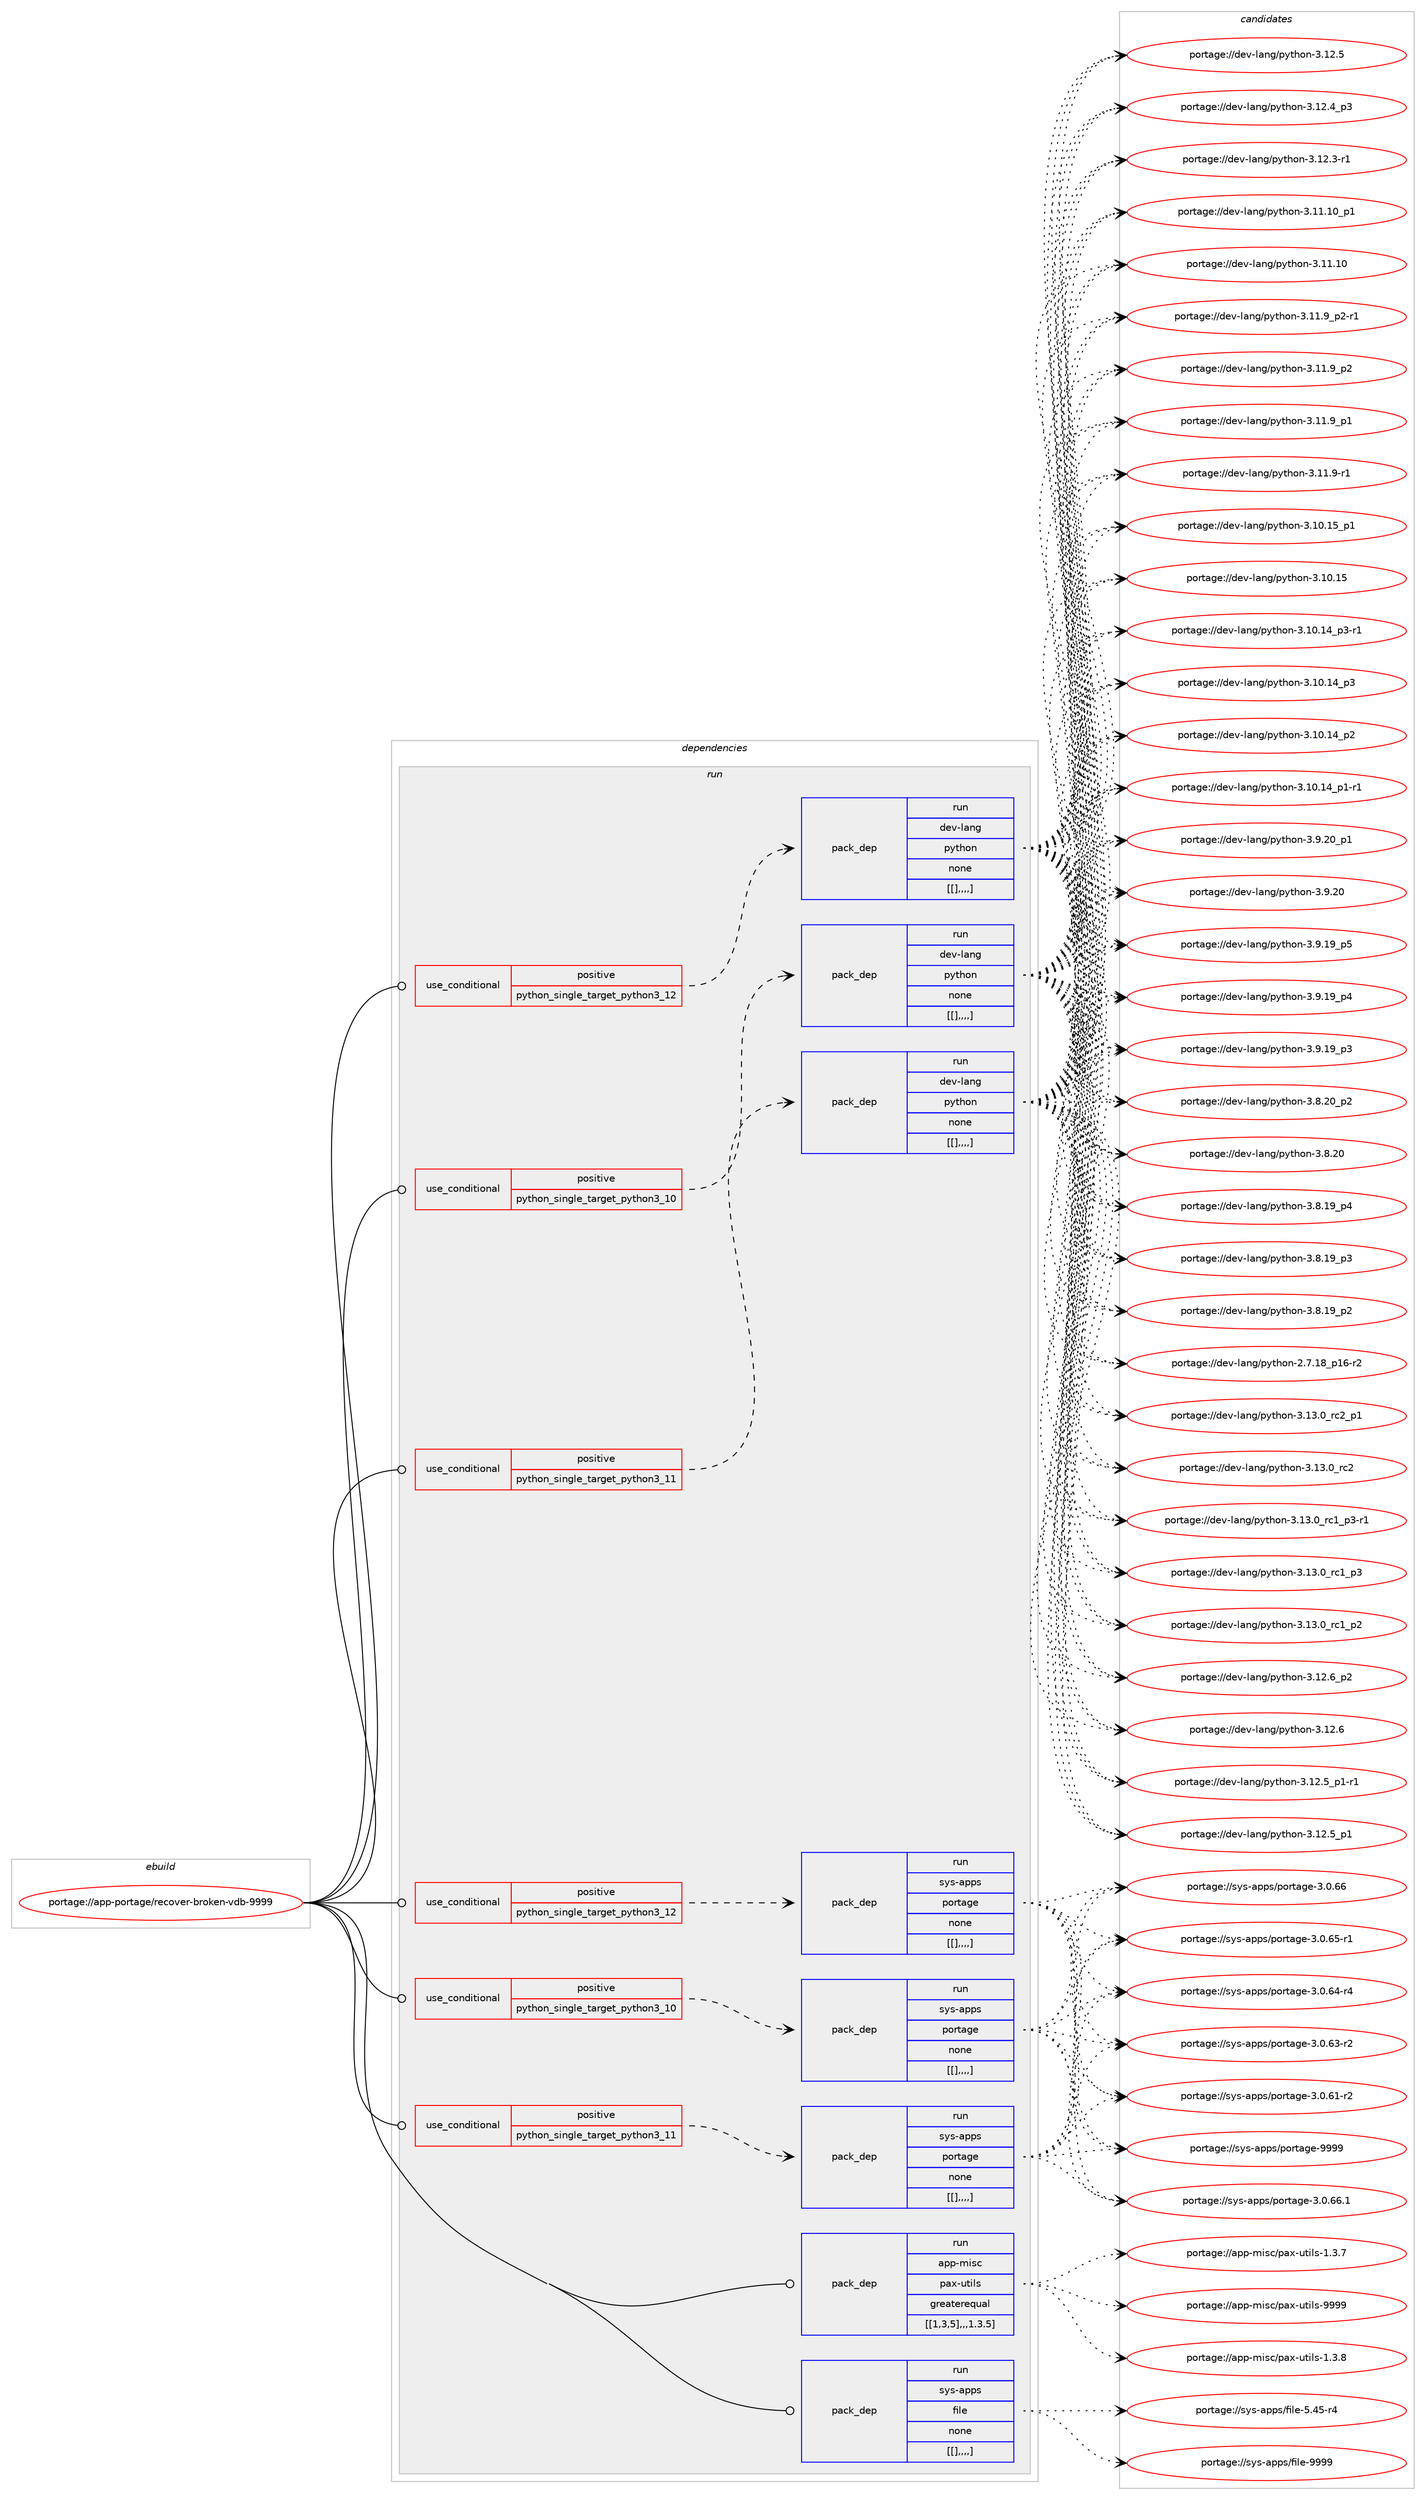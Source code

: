 digraph prolog {

# *************
# Graph options
# *************

newrank=true;
concentrate=true;
compound=true;
graph [rankdir=LR,fontname=Helvetica,fontsize=10,ranksep=1.5];#, ranksep=2.5, nodesep=0.2];
edge  [arrowhead=vee];
node  [fontname=Helvetica,fontsize=10];

# **********
# The ebuild
# **********

subgraph cluster_leftcol {
color=gray;
label=<<i>ebuild</i>>;
id [label="portage://app-portage/recover-broken-vdb-9999", color=red, width=4, href="../app-portage/recover-broken-vdb-9999.svg"];
}

# ****************
# The dependencies
# ****************

subgraph cluster_midcol {
color=gray;
label=<<i>dependencies</i>>;
subgraph cluster_compile {
fillcolor="#eeeeee";
style=filled;
label=<<i>compile</i>>;
}
subgraph cluster_compileandrun {
fillcolor="#eeeeee";
style=filled;
label=<<i>compile and run</i>>;
}
subgraph cluster_run {
fillcolor="#eeeeee";
style=filled;
label=<<i>run</i>>;
subgraph cond14597 {
dependency51859 [label=<<TABLE BORDER="0" CELLBORDER="1" CELLSPACING="0" CELLPADDING="4"><TR><TD ROWSPAN="3" CELLPADDING="10">use_conditional</TD></TR><TR><TD>positive</TD></TR><TR><TD>python_single_target_python3_10</TD></TR></TABLE>>, shape=none, color=red];
subgraph pack36786 {
dependency51860 [label=<<TABLE BORDER="0" CELLBORDER="1" CELLSPACING="0" CELLPADDING="4" WIDTH="220"><TR><TD ROWSPAN="6" CELLPADDING="30">pack_dep</TD></TR><TR><TD WIDTH="110">run</TD></TR><TR><TD>dev-lang</TD></TR><TR><TD>python</TD></TR><TR><TD>none</TD></TR><TR><TD>[[],,,,]</TD></TR></TABLE>>, shape=none, color=blue];
}
dependency51859:e -> dependency51860:w [weight=20,style="dashed",arrowhead="vee"];
}
id:e -> dependency51859:w [weight=20,style="solid",arrowhead="odot"];
subgraph cond14598 {
dependency51861 [label=<<TABLE BORDER="0" CELLBORDER="1" CELLSPACING="0" CELLPADDING="4"><TR><TD ROWSPAN="3" CELLPADDING="10">use_conditional</TD></TR><TR><TD>positive</TD></TR><TR><TD>python_single_target_python3_10</TD></TR></TABLE>>, shape=none, color=red];
subgraph pack36787 {
dependency51862 [label=<<TABLE BORDER="0" CELLBORDER="1" CELLSPACING="0" CELLPADDING="4" WIDTH="220"><TR><TD ROWSPAN="6" CELLPADDING="30">pack_dep</TD></TR><TR><TD WIDTH="110">run</TD></TR><TR><TD>sys-apps</TD></TR><TR><TD>portage</TD></TR><TR><TD>none</TD></TR><TR><TD>[[],,,,]</TD></TR></TABLE>>, shape=none, color=blue];
}
dependency51861:e -> dependency51862:w [weight=20,style="dashed",arrowhead="vee"];
}
id:e -> dependency51861:w [weight=20,style="solid",arrowhead="odot"];
subgraph cond14599 {
dependency51863 [label=<<TABLE BORDER="0" CELLBORDER="1" CELLSPACING="0" CELLPADDING="4"><TR><TD ROWSPAN="3" CELLPADDING="10">use_conditional</TD></TR><TR><TD>positive</TD></TR><TR><TD>python_single_target_python3_11</TD></TR></TABLE>>, shape=none, color=red];
subgraph pack36788 {
dependency51864 [label=<<TABLE BORDER="0" CELLBORDER="1" CELLSPACING="0" CELLPADDING="4" WIDTH="220"><TR><TD ROWSPAN="6" CELLPADDING="30">pack_dep</TD></TR><TR><TD WIDTH="110">run</TD></TR><TR><TD>dev-lang</TD></TR><TR><TD>python</TD></TR><TR><TD>none</TD></TR><TR><TD>[[],,,,]</TD></TR></TABLE>>, shape=none, color=blue];
}
dependency51863:e -> dependency51864:w [weight=20,style="dashed",arrowhead="vee"];
}
id:e -> dependency51863:w [weight=20,style="solid",arrowhead="odot"];
subgraph cond14600 {
dependency51865 [label=<<TABLE BORDER="0" CELLBORDER="1" CELLSPACING="0" CELLPADDING="4"><TR><TD ROWSPAN="3" CELLPADDING="10">use_conditional</TD></TR><TR><TD>positive</TD></TR><TR><TD>python_single_target_python3_11</TD></TR></TABLE>>, shape=none, color=red];
subgraph pack36789 {
dependency51866 [label=<<TABLE BORDER="0" CELLBORDER="1" CELLSPACING="0" CELLPADDING="4" WIDTH="220"><TR><TD ROWSPAN="6" CELLPADDING="30">pack_dep</TD></TR><TR><TD WIDTH="110">run</TD></TR><TR><TD>sys-apps</TD></TR><TR><TD>portage</TD></TR><TR><TD>none</TD></TR><TR><TD>[[],,,,]</TD></TR></TABLE>>, shape=none, color=blue];
}
dependency51865:e -> dependency51866:w [weight=20,style="dashed",arrowhead="vee"];
}
id:e -> dependency51865:w [weight=20,style="solid",arrowhead="odot"];
subgraph cond14601 {
dependency51867 [label=<<TABLE BORDER="0" CELLBORDER="1" CELLSPACING="0" CELLPADDING="4"><TR><TD ROWSPAN="3" CELLPADDING="10">use_conditional</TD></TR><TR><TD>positive</TD></TR><TR><TD>python_single_target_python3_12</TD></TR></TABLE>>, shape=none, color=red];
subgraph pack36790 {
dependency51868 [label=<<TABLE BORDER="0" CELLBORDER="1" CELLSPACING="0" CELLPADDING="4" WIDTH="220"><TR><TD ROWSPAN="6" CELLPADDING="30">pack_dep</TD></TR><TR><TD WIDTH="110">run</TD></TR><TR><TD>dev-lang</TD></TR><TR><TD>python</TD></TR><TR><TD>none</TD></TR><TR><TD>[[],,,,]</TD></TR></TABLE>>, shape=none, color=blue];
}
dependency51867:e -> dependency51868:w [weight=20,style="dashed",arrowhead="vee"];
}
id:e -> dependency51867:w [weight=20,style="solid",arrowhead="odot"];
subgraph cond14602 {
dependency51869 [label=<<TABLE BORDER="0" CELLBORDER="1" CELLSPACING="0" CELLPADDING="4"><TR><TD ROWSPAN="3" CELLPADDING="10">use_conditional</TD></TR><TR><TD>positive</TD></TR><TR><TD>python_single_target_python3_12</TD></TR></TABLE>>, shape=none, color=red];
subgraph pack36791 {
dependency51870 [label=<<TABLE BORDER="0" CELLBORDER="1" CELLSPACING="0" CELLPADDING="4" WIDTH="220"><TR><TD ROWSPAN="6" CELLPADDING="30">pack_dep</TD></TR><TR><TD WIDTH="110">run</TD></TR><TR><TD>sys-apps</TD></TR><TR><TD>portage</TD></TR><TR><TD>none</TD></TR><TR><TD>[[],,,,]</TD></TR></TABLE>>, shape=none, color=blue];
}
dependency51869:e -> dependency51870:w [weight=20,style="dashed",arrowhead="vee"];
}
id:e -> dependency51869:w [weight=20,style="solid",arrowhead="odot"];
subgraph pack36792 {
dependency51871 [label=<<TABLE BORDER="0" CELLBORDER="1" CELLSPACING="0" CELLPADDING="4" WIDTH="220"><TR><TD ROWSPAN="6" CELLPADDING="30">pack_dep</TD></TR><TR><TD WIDTH="110">run</TD></TR><TR><TD>app-misc</TD></TR><TR><TD>pax-utils</TD></TR><TR><TD>greaterequal</TD></TR><TR><TD>[[1,3,5],,,1.3.5]</TD></TR></TABLE>>, shape=none, color=blue];
}
id:e -> dependency51871:w [weight=20,style="solid",arrowhead="odot"];
subgraph pack36793 {
dependency51872 [label=<<TABLE BORDER="0" CELLBORDER="1" CELLSPACING="0" CELLPADDING="4" WIDTH="220"><TR><TD ROWSPAN="6" CELLPADDING="30">pack_dep</TD></TR><TR><TD WIDTH="110">run</TD></TR><TR><TD>sys-apps</TD></TR><TR><TD>file</TD></TR><TR><TD>none</TD></TR><TR><TD>[[],,,,]</TD></TR></TABLE>>, shape=none, color=blue];
}
id:e -> dependency51872:w [weight=20,style="solid",arrowhead="odot"];
}
}

# **************
# The candidates
# **************

subgraph cluster_choices {
rank=same;
color=gray;
label=<<i>candidates</i>>;

subgraph choice36786 {
color=black;
nodesep=1;
choice100101118451089711010347112121116104111110455146495146489511499509511249 [label="portage://dev-lang/python-3.13.0_rc2_p1", color=red, width=4,href="../dev-lang/python-3.13.0_rc2_p1.svg"];
choice10010111845108971101034711212111610411111045514649514648951149950 [label="portage://dev-lang/python-3.13.0_rc2", color=red, width=4,href="../dev-lang/python-3.13.0_rc2.svg"];
choice1001011184510897110103471121211161041111104551464951464895114994995112514511449 [label="portage://dev-lang/python-3.13.0_rc1_p3-r1", color=red, width=4,href="../dev-lang/python-3.13.0_rc1_p3-r1.svg"];
choice100101118451089711010347112121116104111110455146495146489511499499511251 [label="portage://dev-lang/python-3.13.0_rc1_p3", color=red, width=4,href="../dev-lang/python-3.13.0_rc1_p3.svg"];
choice100101118451089711010347112121116104111110455146495146489511499499511250 [label="portage://dev-lang/python-3.13.0_rc1_p2", color=red, width=4,href="../dev-lang/python-3.13.0_rc1_p2.svg"];
choice100101118451089711010347112121116104111110455146495046549511250 [label="portage://dev-lang/python-3.12.6_p2", color=red, width=4,href="../dev-lang/python-3.12.6_p2.svg"];
choice10010111845108971101034711212111610411111045514649504654 [label="portage://dev-lang/python-3.12.6", color=red, width=4,href="../dev-lang/python-3.12.6.svg"];
choice1001011184510897110103471121211161041111104551464950465395112494511449 [label="portage://dev-lang/python-3.12.5_p1-r1", color=red, width=4,href="../dev-lang/python-3.12.5_p1-r1.svg"];
choice100101118451089711010347112121116104111110455146495046539511249 [label="portage://dev-lang/python-3.12.5_p1", color=red, width=4,href="../dev-lang/python-3.12.5_p1.svg"];
choice10010111845108971101034711212111610411111045514649504653 [label="portage://dev-lang/python-3.12.5", color=red, width=4,href="../dev-lang/python-3.12.5.svg"];
choice100101118451089711010347112121116104111110455146495046529511251 [label="portage://dev-lang/python-3.12.4_p3", color=red, width=4,href="../dev-lang/python-3.12.4_p3.svg"];
choice100101118451089711010347112121116104111110455146495046514511449 [label="portage://dev-lang/python-3.12.3-r1", color=red, width=4,href="../dev-lang/python-3.12.3-r1.svg"];
choice10010111845108971101034711212111610411111045514649494649489511249 [label="portage://dev-lang/python-3.11.10_p1", color=red, width=4,href="../dev-lang/python-3.11.10_p1.svg"];
choice1001011184510897110103471121211161041111104551464949464948 [label="portage://dev-lang/python-3.11.10", color=red, width=4,href="../dev-lang/python-3.11.10.svg"];
choice1001011184510897110103471121211161041111104551464949465795112504511449 [label="portage://dev-lang/python-3.11.9_p2-r1", color=red, width=4,href="../dev-lang/python-3.11.9_p2-r1.svg"];
choice100101118451089711010347112121116104111110455146494946579511250 [label="portage://dev-lang/python-3.11.9_p2", color=red, width=4,href="../dev-lang/python-3.11.9_p2.svg"];
choice100101118451089711010347112121116104111110455146494946579511249 [label="portage://dev-lang/python-3.11.9_p1", color=red, width=4,href="../dev-lang/python-3.11.9_p1.svg"];
choice100101118451089711010347112121116104111110455146494946574511449 [label="portage://dev-lang/python-3.11.9-r1", color=red, width=4,href="../dev-lang/python-3.11.9-r1.svg"];
choice10010111845108971101034711212111610411111045514649484649539511249 [label="portage://dev-lang/python-3.10.15_p1", color=red, width=4,href="../dev-lang/python-3.10.15_p1.svg"];
choice1001011184510897110103471121211161041111104551464948464953 [label="portage://dev-lang/python-3.10.15", color=red, width=4,href="../dev-lang/python-3.10.15.svg"];
choice100101118451089711010347112121116104111110455146494846495295112514511449 [label="portage://dev-lang/python-3.10.14_p3-r1", color=red, width=4,href="../dev-lang/python-3.10.14_p3-r1.svg"];
choice10010111845108971101034711212111610411111045514649484649529511251 [label="portage://dev-lang/python-3.10.14_p3", color=red, width=4,href="../dev-lang/python-3.10.14_p3.svg"];
choice10010111845108971101034711212111610411111045514649484649529511250 [label="portage://dev-lang/python-3.10.14_p2", color=red, width=4,href="../dev-lang/python-3.10.14_p2.svg"];
choice100101118451089711010347112121116104111110455146494846495295112494511449 [label="portage://dev-lang/python-3.10.14_p1-r1", color=red, width=4,href="../dev-lang/python-3.10.14_p1-r1.svg"];
choice100101118451089711010347112121116104111110455146574650489511249 [label="portage://dev-lang/python-3.9.20_p1", color=red, width=4,href="../dev-lang/python-3.9.20_p1.svg"];
choice10010111845108971101034711212111610411111045514657465048 [label="portage://dev-lang/python-3.9.20", color=red, width=4,href="../dev-lang/python-3.9.20.svg"];
choice100101118451089711010347112121116104111110455146574649579511253 [label="portage://dev-lang/python-3.9.19_p5", color=red, width=4,href="../dev-lang/python-3.9.19_p5.svg"];
choice100101118451089711010347112121116104111110455146574649579511252 [label="portage://dev-lang/python-3.9.19_p4", color=red, width=4,href="../dev-lang/python-3.9.19_p4.svg"];
choice100101118451089711010347112121116104111110455146574649579511251 [label="portage://dev-lang/python-3.9.19_p3", color=red, width=4,href="../dev-lang/python-3.9.19_p3.svg"];
choice100101118451089711010347112121116104111110455146564650489511250 [label="portage://dev-lang/python-3.8.20_p2", color=red, width=4,href="../dev-lang/python-3.8.20_p2.svg"];
choice10010111845108971101034711212111610411111045514656465048 [label="portage://dev-lang/python-3.8.20", color=red, width=4,href="../dev-lang/python-3.8.20.svg"];
choice100101118451089711010347112121116104111110455146564649579511252 [label="portage://dev-lang/python-3.8.19_p4", color=red, width=4,href="../dev-lang/python-3.8.19_p4.svg"];
choice100101118451089711010347112121116104111110455146564649579511251 [label="portage://dev-lang/python-3.8.19_p3", color=red, width=4,href="../dev-lang/python-3.8.19_p3.svg"];
choice100101118451089711010347112121116104111110455146564649579511250 [label="portage://dev-lang/python-3.8.19_p2", color=red, width=4,href="../dev-lang/python-3.8.19_p2.svg"];
choice100101118451089711010347112121116104111110455046554649569511249544511450 [label="portage://dev-lang/python-2.7.18_p16-r2", color=red, width=4,href="../dev-lang/python-2.7.18_p16-r2.svg"];
dependency51860:e -> choice100101118451089711010347112121116104111110455146495146489511499509511249:w [style=dotted,weight="100"];
dependency51860:e -> choice10010111845108971101034711212111610411111045514649514648951149950:w [style=dotted,weight="100"];
dependency51860:e -> choice1001011184510897110103471121211161041111104551464951464895114994995112514511449:w [style=dotted,weight="100"];
dependency51860:e -> choice100101118451089711010347112121116104111110455146495146489511499499511251:w [style=dotted,weight="100"];
dependency51860:e -> choice100101118451089711010347112121116104111110455146495146489511499499511250:w [style=dotted,weight="100"];
dependency51860:e -> choice100101118451089711010347112121116104111110455146495046549511250:w [style=dotted,weight="100"];
dependency51860:e -> choice10010111845108971101034711212111610411111045514649504654:w [style=dotted,weight="100"];
dependency51860:e -> choice1001011184510897110103471121211161041111104551464950465395112494511449:w [style=dotted,weight="100"];
dependency51860:e -> choice100101118451089711010347112121116104111110455146495046539511249:w [style=dotted,weight="100"];
dependency51860:e -> choice10010111845108971101034711212111610411111045514649504653:w [style=dotted,weight="100"];
dependency51860:e -> choice100101118451089711010347112121116104111110455146495046529511251:w [style=dotted,weight="100"];
dependency51860:e -> choice100101118451089711010347112121116104111110455146495046514511449:w [style=dotted,weight="100"];
dependency51860:e -> choice10010111845108971101034711212111610411111045514649494649489511249:w [style=dotted,weight="100"];
dependency51860:e -> choice1001011184510897110103471121211161041111104551464949464948:w [style=dotted,weight="100"];
dependency51860:e -> choice1001011184510897110103471121211161041111104551464949465795112504511449:w [style=dotted,weight="100"];
dependency51860:e -> choice100101118451089711010347112121116104111110455146494946579511250:w [style=dotted,weight="100"];
dependency51860:e -> choice100101118451089711010347112121116104111110455146494946579511249:w [style=dotted,weight="100"];
dependency51860:e -> choice100101118451089711010347112121116104111110455146494946574511449:w [style=dotted,weight="100"];
dependency51860:e -> choice10010111845108971101034711212111610411111045514649484649539511249:w [style=dotted,weight="100"];
dependency51860:e -> choice1001011184510897110103471121211161041111104551464948464953:w [style=dotted,weight="100"];
dependency51860:e -> choice100101118451089711010347112121116104111110455146494846495295112514511449:w [style=dotted,weight="100"];
dependency51860:e -> choice10010111845108971101034711212111610411111045514649484649529511251:w [style=dotted,weight="100"];
dependency51860:e -> choice10010111845108971101034711212111610411111045514649484649529511250:w [style=dotted,weight="100"];
dependency51860:e -> choice100101118451089711010347112121116104111110455146494846495295112494511449:w [style=dotted,weight="100"];
dependency51860:e -> choice100101118451089711010347112121116104111110455146574650489511249:w [style=dotted,weight="100"];
dependency51860:e -> choice10010111845108971101034711212111610411111045514657465048:w [style=dotted,weight="100"];
dependency51860:e -> choice100101118451089711010347112121116104111110455146574649579511253:w [style=dotted,weight="100"];
dependency51860:e -> choice100101118451089711010347112121116104111110455146574649579511252:w [style=dotted,weight="100"];
dependency51860:e -> choice100101118451089711010347112121116104111110455146574649579511251:w [style=dotted,weight="100"];
dependency51860:e -> choice100101118451089711010347112121116104111110455146564650489511250:w [style=dotted,weight="100"];
dependency51860:e -> choice10010111845108971101034711212111610411111045514656465048:w [style=dotted,weight="100"];
dependency51860:e -> choice100101118451089711010347112121116104111110455146564649579511252:w [style=dotted,weight="100"];
dependency51860:e -> choice100101118451089711010347112121116104111110455146564649579511251:w [style=dotted,weight="100"];
dependency51860:e -> choice100101118451089711010347112121116104111110455146564649579511250:w [style=dotted,weight="100"];
dependency51860:e -> choice100101118451089711010347112121116104111110455046554649569511249544511450:w [style=dotted,weight="100"];
}
subgraph choice36787 {
color=black;
nodesep=1;
choice115121115459711211211547112111114116971031014557575757 [label="portage://sys-apps/portage-9999", color=red, width=4,href="../sys-apps/portage-9999.svg"];
choice11512111545971121121154711211111411697103101455146484654544649 [label="portage://sys-apps/portage-3.0.66.1", color=red, width=4,href="../sys-apps/portage-3.0.66.1.svg"];
choice1151211154597112112115471121111141169710310145514648465454 [label="portage://sys-apps/portage-3.0.66", color=red, width=4,href="../sys-apps/portage-3.0.66.svg"];
choice11512111545971121121154711211111411697103101455146484654534511449 [label="portage://sys-apps/portage-3.0.65-r1", color=red, width=4,href="../sys-apps/portage-3.0.65-r1.svg"];
choice11512111545971121121154711211111411697103101455146484654524511452 [label="portage://sys-apps/portage-3.0.64-r4", color=red, width=4,href="../sys-apps/portage-3.0.64-r4.svg"];
choice11512111545971121121154711211111411697103101455146484654514511450 [label="portage://sys-apps/portage-3.0.63-r2", color=red, width=4,href="../sys-apps/portage-3.0.63-r2.svg"];
choice11512111545971121121154711211111411697103101455146484654494511450 [label="portage://sys-apps/portage-3.0.61-r2", color=red, width=4,href="../sys-apps/portage-3.0.61-r2.svg"];
dependency51862:e -> choice115121115459711211211547112111114116971031014557575757:w [style=dotted,weight="100"];
dependency51862:e -> choice11512111545971121121154711211111411697103101455146484654544649:w [style=dotted,weight="100"];
dependency51862:e -> choice1151211154597112112115471121111141169710310145514648465454:w [style=dotted,weight="100"];
dependency51862:e -> choice11512111545971121121154711211111411697103101455146484654534511449:w [style=dotted,weight="100"];
dependency51862:e -> choice11512111545971121121154711211111411697103101455146484654524511452:w [style=dotted,weight="100"];
dependency51862:e -> choice11512111545971121121154711211111411697103101455146484654514511450:w [style=dotted,weight="100"];
dependency51862:e -> choice11512111545971121121154711211111411697103101455146484654494511450:w [style=dotted,weight="100"];
}
subgraph choice36788 {
color=black;
nodesep=1;
choice100101118451089711010347112121116104111110455146495146489511499509511249 [label="portage://dev-lang/python-3.13.0_rc2_p1", color=red, width=4,href="../dev-lang/python-3.13.0_rc2_p1.svg"];
choice10010111845108971101034711212111610411111045514649514648951149950 [label="portage://dev-lang/python-3.13.0_rc2", color=red, width=4,href="../dev-lang/python-3.13.0_rc2.svg"];
choice1001011184510897110103471121211161041111104551464951464895114994995112514511449 [label="portage://dev-lang/python-3.13.0_rc1_p3-r1", color=red, width=4,href="../dev-lang/python-3.13.0_rc1_p3-r1.svg"];
choice100101118451089711010347112121116104111110455146495146489511499499511251 [label="portage://dev-lang/python-3.13.0_rc1_p3", color=red, width=4,href="../dev-lang/python-3.13.0_rc1_p3.svg"];
choice100101118451089711010347112121116104111110455146495146489511499499511250 [label="portage://dev-lang/python-3.13.0_rc1_p2", color=red, width=4,href="../dev-lang/python-3.13.0_rc1_p2.svg"];
choice100101118451089711010347112121116104111110455146495046549511250 [label="portage://dev-lang/python-3.12.6_p2", color=red, width=4,href="../dev-lang/python-3.12.6_p2.svg"];
choice10010111845108971101034711212111610411111045514649504654 [label="portage://dev-lang/python-3.12.6", color=red, width=4,href="../dev-lang/python-3.12.6.svg"];
choice1001011184510897110103471121211161041111104551464950465395112494511449 [label="portage://dev-lang/python-3.12.5_p1-r1", color=red, width=4,href="../dev-lang/python-3.12.5_p1-r1.svg"];
choice100101118451089711010347112121116104111110455146495046539511249 [label="portage://dev-lang/python-3.12.5_p1", color=red, width=4,href="../dev-lang/python-3.12.5_p1.svg"];
choice10010111845108971101034711212111610411111045514649504653 [label="portage://dev-lang/python-3.12.5", color=red, width=4,href="../dev-lang/python-3.12.5.svg"];
choice100101118451089711010347112121116104111110455146495046529511251 [label="portage://dev-lang/python-3.12.4_p3", color=red, width=4,href="../dev-lang/python-3.12.4_p3.svg"];
choice100101118451089711010347112121116104111110455146495046514511449 [label="portage://dev-lang/python-3.12.3-r1", color=red, width=4,href="../dev-lang/python-3.12.3-r1.svg"];
choice10010111845108971101034711212111610411111045514649494649489511249 [label="portage://dev-lang/python-3.11.10_p1", color=red, width=4,href="../dev-lang/python-3.11.10_p1.svg"];
choice1001011184510897110103471121211161041111104551464949464948 [label="portage://dev-lang/python-3.11.10", color=red, width=4,href="../dev-lang/python-3.11.10.svg"];
choice1001011184510897110103471121211161041111104551464949465795112504511449 [label="portage://dev-lang/python-3.11.9_p2-r1", color=red, width=4,href="../dev-lang/python-3.11.9_p2-r1.svg"];
choice100101118451089711010347112121116104111110455146494946579511250 [label="portage://dev-lang/python-3.11.9_p2", color=red, width=4,href="../dev-lang/python-3.11.9_p2.svg"];
choice100101118451089711010347112121116104111110455146494946579511249 [label="portage://dev-lang/python-3.11.9_p1", color=red, width=4,href="../dev-lang/python-3.11.9_p1.svg"];
choice100101118451089711010347112121116104111110455146494946574511449 [label="portage://dev-lang/python-3.11.9-r1", color=red, width=4,href="../dev-lang/python-3.11.9-r1.svg"];
choice10010111845108971101034711212111610411111045514649484649539511249 [label="portage://dev-lang/python-3.10.15_p1", color=red, width=4,href="../dev-lang/python-3.10.15_p1.svg"];
choice1001011184510897110103471121211161041111104551464948464953 [label="portage://dev-lang/python-3.10.15", color=red, width=4,href="../dev-lang/python-3.10.15.svg"];
choice100101118451089711010347112121116104111110455146494846495295112514511449 [label="portage://dev-lang/python-3.10.14_p3-r1", color=red, width=4,href="../dev-lang/python-3.10.14_p3-r1.svg"];
choice10010111845108971101034711212111610411111045514649484649529511251 [label="portage://dev-lang/python-3.10.14_p3", color=red, width=4,href="../dev-lang/python-3.10.14_p3.svg"];
choice10010111845108971101034711212111610411111045514649484649529511250 [label="portage://dev-lang/python-3.10.14_p2", color=red, width=4,href="../dev-lang/python-3.10.14_p2.svg"];
choice100101118451089711010347112121116104111110455146494846495295112494511449 [label="portage://dev-lang/python-3.10.14_p1-r1", color=red, width=4,href="../dev-lang/python-3.10.14_p1-r1.svg"];
choice100101118451089711010347112121116104111110455146574650489511249 [label="portage://dev-lang/python-3.9.20_p1", color=red, width=4,href="../dev-lang/python-3.9.20_p1.svg"];
choice10010111845108971101034711212111610411111045514657465048 [label="portage://dev-lang/python-3.9.20", color=red, width=4,href="../dev-lang/python-3.9.20.svg"];
choice100101118451089711010347112121116104111110455146574649579511253 [label="portage://dev-lang/python-3.9.19_p5", color=red, width=4,href="../dev-lang/python-3.9.19_p5.svg"];
choice100101118451089711010347112121116104111110455146574649579511252 [label="portage://dev-lang/python-3.9.19_p4", color=red, width=4,href="../dev-lang/python-3.9.19_p4.svg"];
choice100101118451089711010347112121116104111110455146574649579511251 [label="portage://dev-lang/python-3.9.19_p3", color=red, width=4,href="../dev-lang/python-3.9.19_p3.svg"];
choice100101118451089711010347112121116104111110455146564650489511250 [label="portage://dev-lang/python-3.8.20_p2", color=red, width=4,href="../dev-lang/python-3.8.20_p2.svg"];
choice10010111845108971101034711212111610411111045514656465048 [label="portage://dev-lang/python-3.8.20", color=red, width=4,href="../dev-lang/python-3.8.20.svg"];
choice100101118451089711010347112121116104111110455146564649579511252 [label="portage://dev-lang/python-3.8.19_p4", color=red, width=4,href="../dev-lang/python-3.8.19_p4.svg"];
choice100101118451089711010347112121116104111110455146564649579511251 [label="portage://dev-lang/python-3.8.19_p3", color=red, width=4,href="../dev-lang/python-3.8.19_p3.svg"];
choice100101118451089711010347112121116104111110455146564649579511250 [label="portage://dev-lang/python-3.8.19_p2", color=red, width=4,href="../dev-lang/python-3.8.19_p2.svg"];
choice100101118451089711010347112121116104111110455046554649569511249544511450 [label="portage://dev-lang/python-2.7.18_p16-r2", color=red, width=4,href="../dev-lang/python-2.7.18_p16-r2.svg"];
dependency51864:e -> choice100101118451089711010347112121116104111110455146495146489511499509511249:w [style=dotted,weight="100"];
dependency51864:e -> choice10010111845108971101034711212111610411111045514649514648951149950:w [style=dotted,weight="100"];
dependency51864:e -> choice1001011184510897110103471121211161041111104551464951464895114994995112514511449:w [style=dotted,weight="100"];
dependency51864:e -> choice100101118451089711010347112121116104111110455146495146489511499499511251:w [style=dotted,weight="100"];
dependency51864:e -> choice100101118451089711010347112121116104111110455146495146489511499499511250:w [style=dotted,weight="100"];
dependency51864:e -> choice100101118451089711010347112121116104111110455146495046549511250:w [style=dotted,weight="100"];
dependency51864:e -> choice10010111845108971101034711212111610411111045514649504654:w [style=dotted,weight="100"];
dependency51864:e -> choice1001011184510897110103471121211161041111104551464950465395112494511449:w [style=dotted,weight="100"];
dependency51864:e -> choice100101118451089711010347112121116104111110455146495046539511249:w [style=dotted,weight="100"];
dependency51864:e -> choice10010111845108971101034711212111610411111045514649504653:w [style=dotted,weight="100"];
dependency51864:e -> choice100101118451089711010347112121116104111110455146495046529511251:w [style=dotted,weight="100"];
dependency51864:e -> choice100101118451089711010347112121116104111110455146495046514511449:w [style=dotted,weight="100"];
dependency51864:e -> choice10010111845108971101034711212111610411111045514649494649489511249:w [style=dotted,weight="100"];
dependency51864:e -> choice1001011184510897110103471121211161041111104551464949464948:w [style=dotted,weight="100"];
dependency51864:e -> choice1001011184510897110103471121211161041111104551464949465795112504511449:w [style=dotted,weight="100"];
dependency51864:e -> choice100101118451089711010347112121116104111110455146494946579511250:w [style=dotted,weight="100"];
dependency51864:e -> choice100101118451089711010347112121116104111110455146494946579511249:w [style=dotted,weight="100"];
dependency51864:e -> choice100101118451089711010347112121116104111110455146494946574511449:w [style=dotted,weight="100"];
dependency51864:e -> choice10010111845108971101034711212111610411111045514649484649539511249:w [style=dotted,weight="100"];
dependency51864:e -> choice1001011184510897110103471121211161041111104551464948464953:w [style=dotted,weight="100"];
dependency51864:e -> choice100101118451089711010347112121116104111110455146494846495295112514511449:w [style=dotted,weight="100"];
dependency51864:e -> choice10010111845108971101034711212111610411111045514649484649529511251:w [style=dotted,weight="100"];
dependency51864:e -> choice10010111845108971101034711212111610411111045514649484649529511250:w [style=dotted,weight="100"];
dependency51864:e -> choice100101118451089711010347112121116104111110455146494846495295112494511449:w [style=dotted,weight="100"];
dependency51864:e -> choice100101118451089711010347112121116104111110455146574650489511249:w [style=dotted,weight="100"];
dependency51864:e -> choice10010111845108971101034711212111610411111045514657465048:w [style=dotted,weight="100"];
dependency51864:e -> choice100101118451089711010347112121116104111110455146574649579511253:w [style=dotted,weight="100"];
dependency51864:e -> choice100101118451089711010347112121116104111110455146574649579511252:w [style=dotted,weight="100"];
dependency51864:e -> choice100101118451089711010347112121116104111110455146574649579511251:w [style=dotted,weight="100"];
dependency51864:e -> choice100101118451089711010347112121116104111110455146564650489511250:w [style=dotted,weight="100"];
dependency51864:e -> choice10010111845108971101034711212111610411111045514656465048:w [style=dotted,weight="100"];
dependency51864:e -> choice100101118451089711010347112121116104111110455146564649579511252:w [style=dotted,weight="100"];
dependency51864:e -> choice100101118451089711010347112121116104111110455146564649579511251:w [style=dotted,weight="100"];
dependency51864:e -> choice100101118451089711010347112121116104111110455146564649579511250:w [style=dotted,weight="100"];
dependency51864:e -> choice100101118451089711010347112121116104111110455046554649569511249544511450:w [style=dotted,weight="100"];
}
subgraph choice36789 {
color=black;
nodesep=1;
choice115121115459711211211547112111114116971031014557575757 [label="portage://sys-apps/portage-9999", color=red, width=4,href="../sys-apps/portage-9999.svg"];
choice11512111545971121121154711211111411697103101455146484654544649 [label="portage://sys-apps/portage-3.0.66.1", color=red, width=4,href="../sys-apps/portage-3.0.66.1.svg"];
choice1151211154597112112115471121111141169710310145514648465454 [label="portage://sys-apps/portage-3.0.66", color=red, width=4,href="../sys-apps/portage-3.0.66.svg"];
choice11512111545971121121154711211111411697103101455146484654534511449 [label="portage://sys-apps/portage-3.0.65-r1", color=red, width=4,href="../sys-apps/portage-3.0.65-r1.svg"];
choice11512111545971121121154711211111411697103101455146484654524511452 [label="portage://sys-apps/portage-3.0.64-r4", color=red, width=4,href="../sys-apps/portage-3.0.64-r4.svg"];
choice11512111545971121121154711211111411697103101455146484654514511450 [label="portage://sys-apps/portage-3.0.63-r2", color=red, width=4,href="../sys-apps/portage-3.0.63-r2.svg"];
choice11512111545971121121154711211111411697103101455146484654494511450 [label="portage://sys-apps/portage-3.0.61-r2", color=red, width=4,href="../sys-apps/portage-3.0.61-r2.svg"];
dependency51866:e -> choice115121115459711211211547112111114116971031014557575757:w [style=dotted,weight="100"];
dependency51866:e -> choice11512111545971121121154711211111411697103101455146484654544649:w [style=dotted,weight="100"];
dependency51866:e -> choice1151211154597112112115471121111141169710310145514648465454:w [style=dotted,weight="100"];
dependency51866:e -> choice11512111545971121121154711211111411697103101455146484654534511449:w [style=dotted,weight="100"];
dependency51866:e -> choice11512111545971121121154711211111411697103101455146484654524511452:w [style=dotted,weight="100"];
dependency51866:e -> choice11512111545971121121154711211111411697103101455146484654514511450:w [style=dotted,weight="100"];
dependency51866:e -> choice11512111545971121121154711211111411697103101455146484654494511450:w [style=dotted,weight="100"];
}
subgraph choice36790 {
color=black;
nodesep=1;
choice100101118451089711010347112121116104111110455146495146489511499509511249 [label="portage://dev-lang/python-3.13.0_rc2_p1", color=red, width=4,href="../dev-lang/python-3.13.0_rc2_p1.svg"];
choice10010111845108971101034711212111610411111045514649514648951149950 [label="portage://dev-lang/python-3.13.0_rc2", color=red, width=4,href="../dev-lang/python-3.13.0_rc2.svg"];
choice1001011184510897110103471121211161041111104551464951464895114994995112514511449 [label="portage://dev-lang/python-3.13.0_rc1_p3-r1", color=red, width=4,href="../dev-lang/python-3.13.0_rc1_p3-r1.svg"];
choice100101118451089711010347112121116104111110455146495146489511499499511251 [label="portage://dev-lang/python-3.13.0_rc1_p3", color=red, width=4,href="../dev-lang/python-3.13.0_rc1_p3.svg"];
choice100101118451089711010347112121116104111110455146495146489511499499511250 [label="portage://dev-lang/python-3.13.0_rc1_p2", color=red, width=4,href="../dev-lang/python-3.13.0_rc1_p2.svg"];
choice100101118451089711010347112121116104111110455146495046549511250 [label="portage://dev-lang/python-3.12.6_p2", color=red, width=4,href="../dev-lang/python-3.12.6_p2.svg"];
choice10010111845108971101034711212111610411111045514649504654 [label="portage://dev-lang/python-3.12.6", color=red, width=4,href="../dev-lang/python-3.12.6.svg"];
choice1001011184510897110103471121211161041111104551464950465395112494511449 [label="portage://dev-lang/python-3.12.5_p1-r1", color=red, width=4,href="../dev-lang/python-3.12.5_p1-r1.svg"];
choice100101118451089711010347112121116104111110455146495046539511249 [label="portage://dev-lang/python-3.12.5_p1", color=red, width=4,href="../dev-lang/python-3.12.5_p1.svg"];
choice10010111845108971101034711212111610411111045514649504653 [label="portage://dev-lang/python-3.12.5", color=red, width=4,href="../dev-lang/python-3.12.5.svg"];
choice100101118451089711010347112121116104111110455146495046529511251 [label="portage://dev-lang/python-3.12.4_p3", color=red, width=4,href="../dev-lang/python-3.12.4_p3.svg"];
choice100101118451089711010347112121116104111110455146495046514511449 [label="portage://dev-lang/python-3.12.3-r1", color=red, width=4,href="../dev-lang/python-3.12.3-r1.svg"];
choice10010111845108971101034711212111610411111045514649494649489511249 [label="portage://dev-lang/python-3.11.10_p1", color=red, width=4,href="../dev-lang/python-3.11.10_p1.svg"];
choice1001011184510897110103471121211161041111104551464949464948 [label="portage://dev-lang/python-3.11.10", color=red, width=4,href="../dev-lang/python-3.11.10.svg"];
choice1001011184510897110103471121211161041111104551464949465795112504511449 [label="portage://dev-lang/python-3.11.9_p2-r1", color=red, width=4,href="../dev-lang/python-3.11.9_p2-r1.svg"];
choice100101118451089711010347112121116104111110455146494946579511250 [label="portage://dev-lang/python-3.11.9_p2", color=red, width=4,href="../dev-lang/python-3.11.9_p2.svg"];
choice100101118451089711010347112121116104111110455146494946579511249 [label="portage://dev-lang/python-3.11.9_p1", color=red, width=4,href="../dev-lang/python-3.11.9_p1.svg"];
choice100101118451089711010347112121116104111110455146494946574511449 [label="portage://dev-lang/python-3.11.9-r1", color=red, width=4,href="../dev-lang/python-3.11.9-r1.svg"];
choice10010111845108971101034711212111610411111045514649484649539511249 [label="portage://dev-lang/python-3.10.15_p1", color=red, width=4,href="../dev-lang/python-3.10.15_p1.svg"];
choice1001011184510897110103471121211161041111104551464948464953 [label="portage://dev-lang/python-3.10.15", color=red, width=4,href="../dev-lang/python-3.10.15.svg"];
choice100101118451089711010347112121116104111110455146494846495295112514511449 [label="portage://dev-lang/python-3.10.14_p3-r1", color=red, width=4,href="../dev-lang/python-3.10.14_p3-r1.svg"];
choice10010111845108971101034711212111610411111045514649484649529511251 [label="portage://dev-lang/python-3.10.14_p3", color=red, width=4,href="../dev-lang/python-3.10.14_p3.svg"];
choice10010111845108971101034711212111610411111045514649484649529511250 [label="portage://dev-lang/python-3.10.14_p2", color=red, width=4,href="../dev-lang/python-3.10.14_p2.svg"];
choice100101118451089711010347112121116104111110455146494846495295112494511449 [label="portage://dev-lang/python-3.10.14_p1-r1", color=red, width=4,href="../dev-lang/python-3.10.14_p1-r1.svg"];
choice100101118451089711010347112121116104111110455146574650489511249 [label="portage://dev-lang/python-3.9.20_p1", color=red, width=4,href="../dev-lang/python-3.9.20_p1.svg"];
choice10010111845108971101034711212111610411111045514657465048 [label="portage://dev-lang/python-3.9.20", color=red, width=4,href="../dev-lang/python-3.9.20.svg"];
choice100101118451089711010347112121116104111110455146574649579511253 [label="portage://dev-lang/python-3.9.19_p5", color=red, width=4,href="../dev-lang/python-3.9.19_p5.svg"];
choice100101118451089711010347112121116104111110455146574649579511252 [label="portage://dev-lang/python-3.9.19_p4", color=red, width=4,href="../dev-lang/python-3.9.19_p4.svg"];
choice100101118451089711010347112121116104111110455146574649579511251 [label="portage://dev-lang/python-3.9.19_p3", color=red, width=4,href="../dev-lang/python-3.9.19_p3.svg"];
choice100101118451089711010347112121116104111110455146564650489511250 [label="portage://dev-lang/python-3.8.20_p2", color=red, width=4,href="../dev-lang/python-3.8.20_p2.svg"];
choice10010111845108971101034711212111610411111045514656465048 [label="portage://dev-lang/python-3.8.20", color=red, width=4,href="../dev-lang/python-3.8.20.svg"];
choice100101118451089711010347112121116104111110455146564649579511252 [label="portage://dev-lang/python-3.8.19_p4", color=red, width=4,href="../dev-lang/python-3.8.19_p4.svg"];
choice100101118451089711010347112121116104111110455146564649579511251 [label="portage://dev-lang/python-3.8.19_p3", color=red, width=4,href="../dev-lang/python-3.8.19_p3.svg"];
choice100101118451089711010347112121116104111110455146564649579511250 [label="portage://dev-lang/python-3.8.19_p2", color=red, width=4,href="../dev-lang/python-3.8.19_p2.svg"];
choice100101118451089711010347112121116104111110455046554649569511249544511450 [label="portage://dev-lang/python-2.7.18_p16-r2", color=red, width=4,href="../dev-lang/python-2.7.18_p16-r2.svg"];
dependency51868:e -> choice100101118451089711010347112121116104111110455146495146489511499509511249:w [style=dotted,weight="100"];
dependency51868:e -> choice10010111845108971101034711212111610411111045514649514648951149950:w [style=dotted,weight="100"];
dependency51868:e -> choice1001011184510897110103471121211161041111104551464951464895114994995112514511449:w [style=dotted,weight="100"];
dependency51868:e -> choice100101118451089711010347112121116104111110455146495146489511499499511251:w [style=dotted,weight="100"];
dependency51868:e -> choice100101118451089711010347112121116104111110455146495146489511499499511250:w [style=dotted,weight="100"];
dependency51868:e -> choice100101118451089711010347112121116104111110455146495046549511250:w [style=dotted,weight="100"];
dependency51868:e -> choice10010111845108971101034711212111610411111045514649504654:w [style=dotted,weight="100"];
dependency51868:e -> choice1001011184510897110103471121211161041111104551464950465395112494511449:w [style=dotted,weight="100"];
dependency51868:e -> choice100101118451089711010347112121116104111110455146495046539511249:w [style=dotted,weight="100"];
dependency51868:e -> choice10010111845108971101034711212111610411111045514649504653:w [style=dotted,weight="100"];
dependency51868:e -> choice100101118451089711010347112121116104111110455146495046529511251:w [style=dotted,weight="100"];
dependency51868:e -> choice100101118451089711010347112121116104111110455146495046514511449:w [style=dotted,weight="100"];
dependency51868:e -> choice10010111845108971101034711212111610411111045514649494649489511249:w [style=dotted,weight="100"];
dependency51868:e -> choice1001011184510897110103471121211161041111104551464949464948:w [style=dotted,weight="100"];
dependency51868:e -> choice1001011184510897110103471121211161041111104551464949465795112504511449:w [style=dotted,weight="100"];
dependency51868:e -> choice100101118451089711010347112121116104111110455146494946579511250:w [style=dotted,weight="100"];
dependency51868:e -> choice100101118451089711010347112121116104111110455146494946579511249:w [style=dotted,weight="100"];
dependency51868:e -> choice100101118451089711010347112121116104111110455146494946574511449:w [style=dotted,weight="100"];
dependency51868:e -> choice10010111845108971101034711212111610411111045514649484649539511249:w [style=dotted,weight="100"];
dependency51868:e -> choice1001011184510897110103471121211161041111104551464948464953:w [style=dotted,weight="100"];
dependency51868:e -> choice100101118451089711010347112121116104111110455146494846495295112514511449:w [style=dotted,weight="100"];
dependency51868:e -> choice10010111845108971101034711212111610411111045514649484649529511251:w [style=dotted,weight="100"];
dependency51868:e -> choice10010111845108971101034711212111610411111045514649484649529511250:w [style=dotted,weight="100"];
dependency51868:e -> choice100101118451089711010347112121116104111110455146494846495295112494511449:w [style=dotted,weight="100"];
dependency51868:e -> choice100101118451089711010347112121116104111110455146574650489511249:w [style=dotted,weight="100"];
dependency51868:e -> choice10010111845108971101034711212111610411111045514657465048:w [style=dotted,weight="100"];
dependency51868:e -> choice100101118451089711010347112121116104111110455146574649579511253:w [style=dotted,weight="100"];
dependency51868:e -> choice100101118451089711010347112121116104111110455146574649579511252:w [style=dotted,weight="100"];
dependency51868:e -> choice100101118451089711010347112121116104111110455146574649579511251:w [style=dotted,weight="100"];
dependency51868:e -> choice100101118451089711010347112121116104111110455146564650489511250:w [style=dotted,weight="100"];
dependency51868:e -> choice10010111845108971101034711212111610411111045514656465048:w [style=dotted,weight="100"];
dependency51868:e -> choice100101118451089711010347112121116104111110455146564649579511252:w [style=dotted,weight="100"];
dependency51868:e -> choice100101118451089711010347112121116104111110455146564649579511251:w [style=dotted,weight="100"];
dependency51868:e -> choice100101118451089711010347112121116104111110455146564649579511250:w [style=dotted,weight="100"];
dependency51868:e -> choice100101118451089711010347112121116104111110455046554649569511249544511450:w [style=dotted,weight="100"];
}
subgraph choice36791 {
color=black;
nodesep=1;
choice115121115459711211211547112111114116971031014557575757 [label="portage://sys-apps/portage-9999", color=red, width=4,href="../sys-apps/portage-9999.svg"];
choice11512111545971121121154711211111411697103101455146484654544649 [label="portage://sys-apps/portage-3.0.66.1", color=red, width=4,href="../sys-apps/portage-3.0.66.1.svg"];
choice1151211154597112112115471121111141169710310145514648465454 [label="portage://sys-apps/portage-3.0.66", color=red, width=4,href="../sys-apps/portage-3.0.66.svg"];
choice11512111545971121121154711211111411697103101455146484654534511449 [label="portage://sys-apps/portage-3.0.65-r1", color=red, width=4,href="../sys-apps/portage-3.0.65-r1.svg"];
choice11512111545971121121154711211111411697103101455146484654524511452 [label="portage://sys-apps/portage-3.0.64-r4", color=red, width=4,href="../sys-apps/portage-3.0.64-r4.svg"];
choice11512111545971121121154711211111411697103101455146484654514511450 [label="portage://sys-apps/portage-3.0.63-r2", color=red, width=4,href="../sys-apps/portage-3.0.63-r2.svg"];
choice11512111545971121121154711211111411697103101455146484654494511450 [label="portage://sys-apps/portage-3.0.61-r2", color=red, width=4,href="../sys-apps/portage-3.0.61-r2.svg"];
dependency51870:e -> choice115121115459711211211547112111114116971031014557575757:w [style=dotted,weight="100"];
dependency51870:e -> choice11512111545971121121154711211111411697103101455146484654544649:w [style=dotted,weight="100"];
dependency51870:e -> choice1151211154597112112115471121111141169710310145514648465454:w [style=dotted,weight="100"];
dependency51870:e -> choice11512111545971121121154711211111411697103101455146484654534511449:w [style=dotted,weight="100"];
dependency51870:e -> choice11512111545971121121154711211111411697103101455146484654524511452:w [style=dotted,weight="100"];
dependency51870:e -> choice11512111545971121121154711211111411697103101455146484654514511450:w [style=dotted,weight="100"];
dependency51870:e -> choice11512111545971121121154711211111411697103101455146484654494511450:w [style=dotted,weight="100"];
}
subgraph choice36792 {
color=black;
nodesep=1;
choice9711211245109105115994711297120451171161051081154557575757 [label="portage://app-misc/pax-utils-9999", color=red, width=4,href="../app-misc/pax-utils-9999.svg"];
choice971121124510910511599471129712045117116105108115454946514656 [label="portage://app-misc/pax-utils-1.3.8", color=red, width=4,href="../app-misc/pax-utils-1.3.8.svg"];
choice971121124510910511599471129712045117116105108115454946514655 [label="portage://app-misc/pax-utils-1.3.7", color=red, width=4,href="../app-misc/pax-utils-1.3.7.svg"];
dependency51871:e -> choice9711211245109105115994711297120451171161051081154557575757:w [style=dotted,weight="100"];
dependency51871:e -> choice971121124510910511599471129712045117116105108115454946514656:w [style=dotted,weight="100"];
dependency51871:e -> choice971121124510910511599471129712045117116105108115454946514655:w [style=dotted,weight="100"];
}
subgraph choice36793 {
color=black;
nodesep=1;
choice1151211154597112112115471021051081014557575757 [label="portage://sys-apps/file-9999", color=red, width=4,href="../sys-apps/file-9999.svg"];
choice11512111545971121121154710210510810145534652534511452 [label="portage://sys-apps/file-5.45-r4", color=red, width=4,href="../sys-apps/file-5.45-r4.svg"];
dependency51872:e -> choice1151211154597112112115471021051081014557575757:w [style=dotted,weight="100"];
dependency51872:e -> choice11512111545971121121154710210510810145534652534511452:w [style=dotted,weight="100"];
}
}

}
